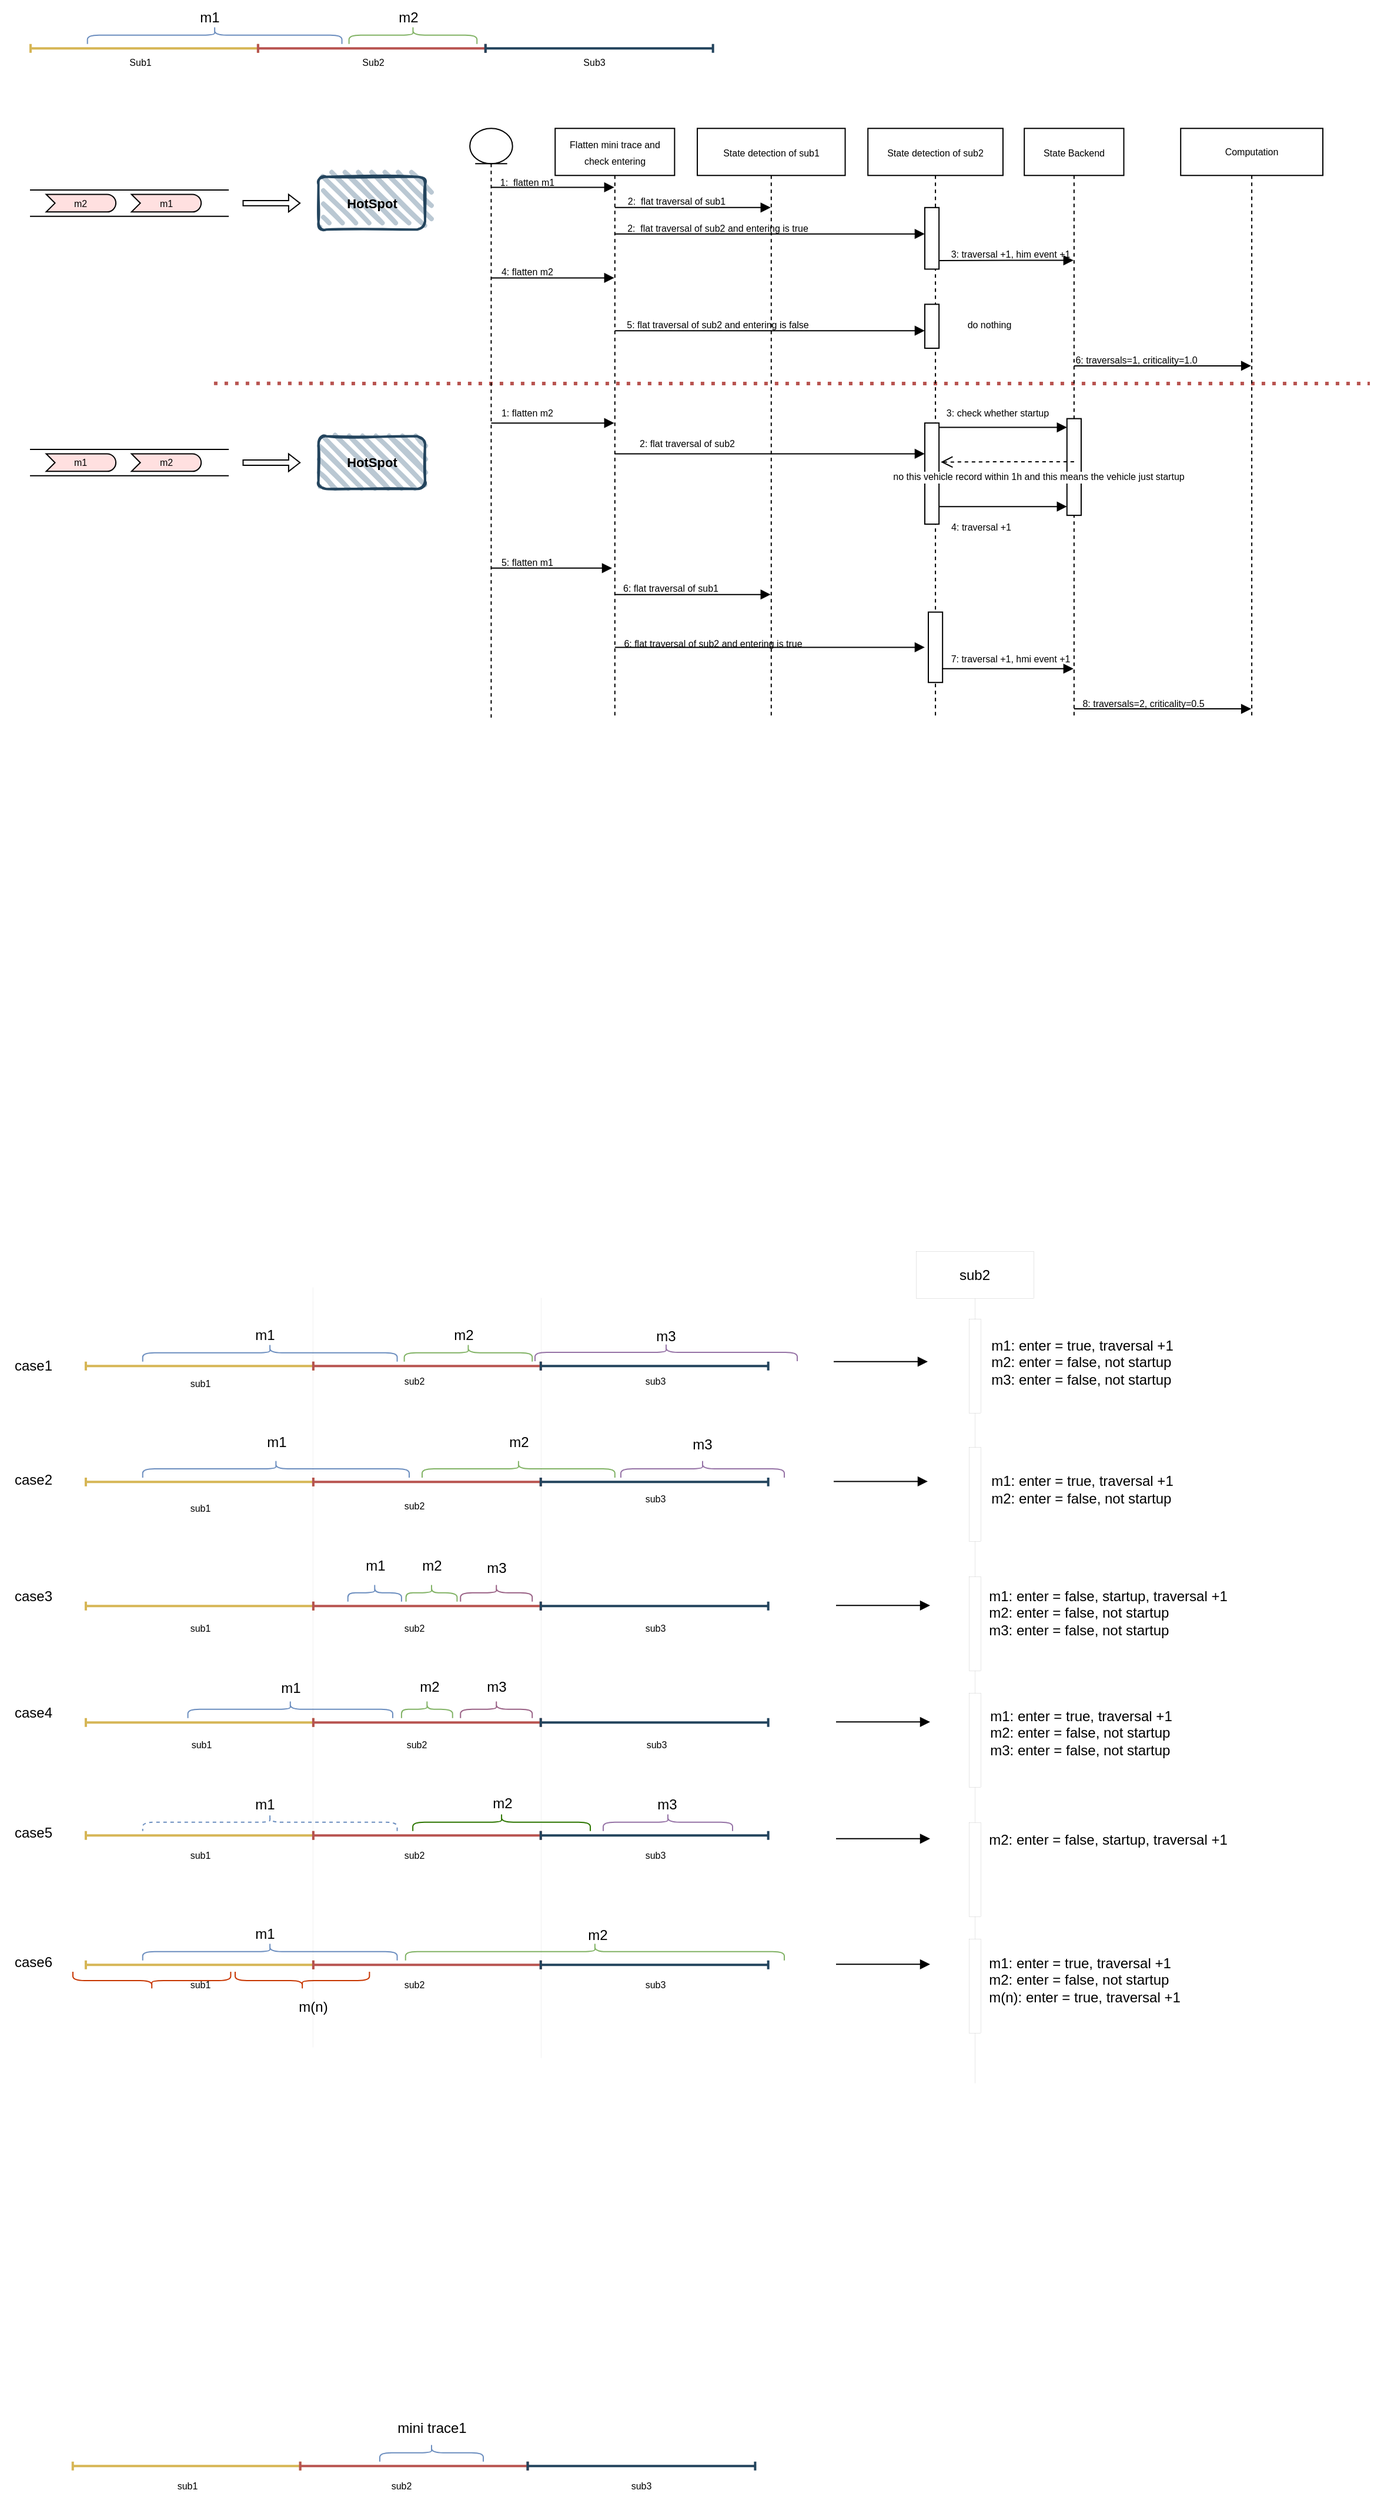 <mxfile version="20.6.2" type="github">
  <diagram id="Re0tyrblCZsP9Vm3o1qq" name="第 1 页">
    <mxGraphModel dx="1349" dy="670" grid="1" gridSize="11" guides="1" tooltips="1" connect="1" arrows="1" fold="1" page="0" pageScale="1" pageWidth="827" pageHeight="1169" math="0" shadow="0">
      <root>
        <mxCell id="0" />
        <mxCell id="1" parent="0" />
        <mxCell id="pkjz_35HItkrrQwIqdnt-161" value="" style="group" parent="1" vertex="1" connectable="0">
          <mxGeometry x="41" y="90" width="1099" height="610" as="geometry" />
        </mxCell>
        <mxCell id="pkjz_35HItkrrQwIqdnt-41" value="" style="shape=crossbar;whiteSpace=wrap;html=1;rounded=1;fillColor=#fff2cc;strokeColor=#d6b656;strokeWidth=2;" parent="pkjz_35HItkrrQwIqdnt-161" vertex="1">
          <mxGeometry y="37.377" width="193.443" height="7.475" as="geometry" />
        </mxCell>
        <mxCell id="pkjz_35HItkrrQwIqdnt-42" value="" style="shape=crossbar;whiteSpace=wrap;html=1;rounded=1;fillColor=#f8cecc;strokeColor=#b85450;strokeWidth=2;" parent="pkjz_35HItkrrQwIqdnt-161" vertex="1">
          <mxGeometry x="193.443" y="37.377" width="193.443" height="7.475" as="geometry" />
        </mxCell>
        <mxCell id="pkjz_35HItkrrQwIqdnt-43" value="" style="shape=crossbar;whiteSpace=wrap;html=1;rounded=1;fillColor=#bac8d3;strokeColor=#23445d;strokeWidth=2;" parent="pkjz_35HItkrrQwIqdnt-161" vertex="1">
          <mxGeometry x="386.887" y="37.377" width="193.443" height="7.475" as="geometry" />
        </mxCell>
        <mxCell id="pkjz_35HItkrrQwIqdnt-45" value="" style="shape=curlyBracket;whiteSpace=wrap;html=1;rounded=1;labelPosition=left;verticalLabelPosition=middle;align=right;verticalAlign=middle;direction=south;fillColor=#dae8fc;strokeColor=#6c8ebf;" parent="pkjz_35HItkrrQwIqdnt-161" vertex="1">
          <mxGeometry x="48.361" y="22.426" width="216.415" height="14.951" as="geometry" />
        </mxCell>
        <mxCell id="pkjz_35HItkrrQwIqdnt-46" value="" style="shape=curlyBracket;whiteSpace=wrap;html=1;rounded=1;labelPosition=left;verticalLabelPosition=middle;align=right;verticalAlign=middle;direction=south;fillColor=#d5e8d4;strokeColor=#82b366;" parent="pkjz_35HItkrrQwIqdnt-161" vertex="1">
          <mxGeometry x="270.821" y="22.426" width="108.812" height="14.951" as="geometry" />
        </mxCell>
        <mxCell id="pkjz_35HItkrrQwIqdnt-47" value="m1" style="text;html=1;align=center;verticalAlign=middle;resizable=0;points=[];autosize=1;strokeColor=none;fillColor=none;" parent="pkjz_35HItkrrQwIqdnt-161" vertex="1">
          <mxGeometry x="132.388" width="40" height="30" as="geometry" />
        </mxCell>
        <mxCell id="pkjz_35HItkrrQwIqdnt-48" value="m2" style="text;html=1;align=center;verticalAlign=middle;resizable=0;points=[];autosize=1;strokeColor=none;fillColor=none;" parent="pkjz_35HItkrrQwIqdnt-161" vertex="1">
          <mxGeometry x="301.046" width="40" height="30" as="geometry" />
        </mxCell>
        <mxCell id="pkjz_35HItkrrQwIqdnt-49" value="&lt;font style=&quot;font-size: 8px;&quot;&gt;Sub1&lt;/font&gt;" style="text;html=1;align=center;verticalAlign=middle;resizable=0;points=[];autosize=1;strokeColor=none;fillColor=none;" parent="pkjz_35HItkrrQwIqdnt-161" vertex="1">
          <mxGeometry x="72.541" y="37.377" width="40" height="30" as="geometry" />
        </mxCell>
        <mxCell id="pkjz_35HItkrrQwIqdnt-50" value="&lt;font style=&quot;font-size: 8px;&quot;&gt;Sub2&lt;/font&gt;" style="text;html=1;align=center;verticalAlign=middle;resizable=0;points=[];autosize=1;strokeColor=none;fillColor=none;" parent="pkjz_35HItkrrQwIqdnt-161" vertex="1">
          <mxGeometry x="270.821" y="37.377" width="40" height="30" as="geometry" />
        </mxCell>
        <mxCell id="pkjz_35HItkrrQwIqdnt-51" value="&lt;font style=&quot;font-size: 8px;&quot;&gt;Sub3&lt;/font&gt;" style="text;html=1;align=center;verticalAlign=middle;resizable=0;points=[];autosize=1;strokeColor=none;fillColor=none;" parent="pkjz_35HItkrrQwIqdnt-161" vertex="1">
          <mxGeometry x="459.428" y="37.377" width="40" height="30" as="geometry" />
        </mxCell>
        <mxCell id="pkjz_35HItkrrQwIqdnt-66" value="" style="shape=partialRectangle;whiteSpace=wrap;html=1;left=0;right=0;fillColor=none;fontSize=8;" parent="pkjz_35HItkrrQwIqdnt-161" vertex="1">
          <mxGeometry y="161.471" width="168.054" height="22.426" as="geometry" />
        </mxCell>
        <mxCell id="pkjz_35HItkrrQwIqdnt-71" value="m1" style="html=1;outlineConnect=0;whiteSpace=wrap;fillColor=#FFE0E0;shape=mxgraph.archimate3.event;fontSize=8;" parent="pkjz_35HItkrrQwIqdnt-161" vertex="1">
          <mxGeometry x="85.84" y="165.208" width="59.242" height="14.951" as="geometry" />
        </mxCell>
        <mxCell id="pkjz_35HItkrrQwIqdnt-73" value="m2" style="html=1;outlineConnect=0;whiteSpace=wrap;fillColor=#FFE0E0;shape=mxgraph.archimate3.event;fontSize=8;" parent="pkjz_35HItkrrQwIqdnt-161" vertex="1">
          <mxGeometry x="13.299" y="165.208" width="59.242" height="14.951" as="geometry" />
        </mxCell>
        <mxCell id="pkjz_35HItkrrQwIqdnt-74" value="&lt;b&gt;&lt;font style=&quot;font-size: 11px;&quot;&gt;HotSpot&lt;/font&gt;&lt;/b&gt;" style="rounded=1;whiteSpace=wrap;html=1;strokeWidth=2;fillWeight=4;hachureGap=8;hachureAngle=45;fillColor=#bac8d3;sketch=1;fontSize=8;strokeColor=#23445d;" parent="pkjz_35HItkrrQwIqdnt-161" vertex="1">
          <mxGeometry x="244.827" y="150.257" width="90.677" height="44.853" as="geometry" />
        </mxCell>
        <mxCell id="pkjz_35HItkrrQwIqdnt-79" value="" style="shape=singleArrow;whiteSpace=wrap;html=1;fontSize=11;" parent="pkjz_35HItkrrQwIqdnt-161" vertex="1">
          <mxGeometry x="180.749" y="165.208" width="48.361" height="14.951" as="geometry" />
        </mxCell>
        <mxCell id="pkjz_35HItkrrQwIqdnt-88" value="&lt;font style=&quot;font-size: 8px;&quot;&gt;Flatten&amp;nbsp;mini trace and check entering&lt;/font&gt;" style="shape=umlLifeline;perimeter=lifelinePerimeter;whiteSpace=wrap;html=1;container=1;collapsible=0;recursiveResize=0;outlineConnect=0;fontSize=11;" parent="pkjz_35HItkrrQwIqdnt-161" vertex="1">
          <mxGeometry x="446.129" y="109.142" width="101.558" height="500.858" as="geometry" />
        </mxCell>
        <mxCell id="pkjz_35HItkrrQwIqdnt-129" value="" style="endArrow=none;html=1;rounded=0;dashed=1;dashPattern=1 2;fontSize=8;fillColor=#f8cecc;strokeColor=#b85450;gradientColor=#ea6b66;strokeWidth=3;" parent="pkjz_35HItkrrQwIqdnt-88" edge="1">
          <mxGeometry relative="1" as="geometry">
            <mxPoint x="-290.165" y="216.789" as="sourcePoint" />
            <mxPoint x="692.871" y="216.858" as="targetPoint" />
          </mxGeometry>
        </mxCell>
        <mxCell id="pkjz_35HItkrrQwIqdnt-130" value="" style="resizable=0;html=1;align=right;verticalAlign=bottom;fontSize=8;" parent="pkjz_35HItkrrQwIqdnt-129" connectable="0" vertex="1">
          <mxGeometry x="1" relative="1" as="geometry" />
        </mxCell>
        <mxCell id="pkjz_35HItkrrQwIqdnt-147" value="" style="html=1;verticalAlign=bottom;endArrow=block;rounded=0;strokeWidth=1;fontSize=8;" parent="pkjz_35HItkrrQwIqdnt-88" source="pkjz_35HItkrrQwIqdnt-92" edge="1">
          <mxGeometry width="80" relative="1" as="geometry">
            <mxPoint x="-48.361" y="373.775" as="sourcePoint" />
            <mxPoint x="48.361" y="373.775" as="targetPoint" />
          </mxGeometry>
        </mxCell>
        <mxCell id="pkjz_35HItkrrQwIqdnt-89" value="&lt;font style=&quot;font-size: 8px;&quot;&gt;State detection of sub1&lt;/font&gt;" style="shape=umlLifeline;perimeter=lifelinePerimeter;whiteSpace=wrap;html=1;container=1;collapsible=0;recursiveResize=0;outlineConnect=0;fontSize=11;" parent="pkjz_35HItkrrQwIqdnt-161" vertex="1">
          <mxGeometry x="567.031" y="109.142" width="125.738" height="500.858" as="geometry" />
        </mxCell>
        <mxCell id="pkjz_35HItkrrQwIqdnt-111" value="5: flat traversal of sub2 and entering is false" style="text;html=1;align=center;verticalAlign=middle;resizable=0;points=[];autosize=1;strokeColor=none;fillColor=none;fontSize=8;" parent="pkjz_35HItkrrQwIqdnt-89" vertex="1">
          <mxGeometry x="-72.541" y="156.985" width="180" height="20" as="geometry" />
        </mxCell>
        <mxCell id="pkjz_35HItkrrQwIqdnt-151" value="6: flat traversal of sub1" style="text;html=1;align=center;verticalAlign=middle;resizable=0;points=[];autosize=1;strokeColor=none;fillColor=none;fontSize=8;" parent="pkjz_35HItkrrQwIqdnt-89" vertex="1">
          <mxGeometry x="-72.541" y="381.25" width="100" height="20" as="geometry" />
        </mxCell>
        <mxCell id="pkjz_35HItkrrQwIqdnt-90" value="&lt;font style=&quot;font-size: 8px;&quot;&gt;State Backend&lt;/font&gt;" style="shape=umlLifeline;perimeter=lifelinePerimeter;whiteSpace=wrap;html=1;container=1;collapsible=0;recursiveResize=0;outlineConnect=0;fontSize=11;" parent="pkjz_35HItkrrQwIqdnt-161" vertex="1">
          <mxGeometry x="845.106" y="109.142" width="84.631" height="500.858" as="geometry" />
        </mxCell>
        <mxCell id="pkjz_35HItkrrQwIqdnt-140" value="" style="html=1;points=[];perimeter=orthogonalPerimeter;fontSize=8;" parent="pkjz_35HItkrrQwIqdnt-90" vertex="1">
          <mxGeometry x="36.271" y="246.691" width="12.09" height="82.23" as="geometry" />
        </mxCell>
        <mxCell id="pkjz_35HItkrrQwIqdnt-136" value="" style="html=1;verticalAlign=bottom;endArrow=block;rounded=0;fontSize=8;" parent="pkjz_35HItkrrQwIqdnt-90" edge="1">
          <mxGeometry width="80" relative="1" as="geometry">
            <mxPoint x="-72.541" y="254.167" as="sourcePoint" />
            <mxPoint x="36.271" y="254.167" as="targetPoint" />
            <Array as="points" />
          </mxGeometry>
        </mxCell>
        <mxCell id="pkjz_35HItkrrQwIqdnt-143" value="" style="html=1;verticalAlign=bottom;endArrow=block;rounded=0;fontSize=8;" parent="pkjz_35HItkrrQwIqdnt-90" edge="1">
          <mxGeometry width="80" relative="1" as="geometry">
            <mxPoint x="-72.541" y="321.446" as="sourcePoint" />
            <mxPoint x="36.271" y="321.446" as="targetPoint" />
            <Array as="points" />
          </mxGeometry>
        </mxCell>
        <mxCell id="pkjz_35HItkrrQwIqdnt-155" value="7: traversal +1, hmi event +1" style="text;html=1;align=center;verticalAlign=middle;resizable=0;points=[];autosize=1;strokeColor=none;fillColor=none;fontSize=8;" parent="pkjz_35HItkrrQwIqdnt-90" vertex="1">
          <mxGeometry x="-72.541" y="441.054" width="120" height="20" as="geometry" />
        </mxCell>
        <mxCell id="pkjz_35HItkrrQwIqdnt-92" value="" style="shape=umlLifeline;participant=umlEntity;perimeter=lifelinePerimeter;whiteSpace=wrap;html=1;container=1;collapsible=0;recursiveResize=0;verticalAlign=top;spacingTop=36;outlineConnect=0;fontSize=11;size=30;" parent="pkjz_35HItkrrQwIqdnt-161" vertex="1">
          <mxGeometry x="373.587" y="109.142" width="36.271" height="500.858" as="geometry" />
        </mxCell>
        <mxCell id="pkjz_35HItkrrQwIqdnt-95" value="" style="html=1;verticalAlign=bottom;endArrow=block;rounded=0;fontSize=11;" parent="pkjz_35HItkrrQwIqdnt-161" target="pkjz_35HItkrrQwIqdnt-88" edge="1">
          <mxGeometry width="80" relative="1" as="geometry">
            <mxPoint x="391.723" y="159.228" as="sourcePoint" />
            <mxPoint x="488.444" y="159.228" as="targetPoint" />
          </mxGeometry>
        </mxCell>
        <mxCell id="pkjz_35HItkrrQwIqdnt-96" value="&lt;font style=&quot;font-size: 8px;&quot;&gt;State detection of sub2&lt;/font&gt;" style="shape=umlLifeline;perimeter=lifelinePerimeter;whiteSpace=wrap;html=1;container=1;collapsible=0;recursiveResize=0;outlineConnect=0;fontSize=11;" parent="pkjz_35HItkrrQwIqdnt-161" vertex="1">
          <mxGeometry x="712.113" y="109.142" width="114.857" height="500.858" as="geometry" />
        </mxCell>
        <mxCell id="pkjz_35HItkrrQwIqdnt-117" value="" style="html=1;points=[];perimeter=orthogonalPerimeter;fontSize=8;" parent="pkjz_35HItkrrQwIqdnt-96" vertex="1">
          <mxGeometry x="48.361" y="149.51" width="12.09" height="37.377" as="geometry" />
        </mxCell>
        <mxCell id="pkjz_35HItkrrQwIqdnt-122" value="" style="html=1;points=[];perimeter=orthogonalPerimeter;fontSize=8;" parent="pkjz_35HItkrrQwIqdnt-96" vertex="1">
          <mxGeometry x="48.361" y="67.279" width="12.09" height="52.328" as="geometry" />
        </mxCell>
        <mxCell id="pkjz_35HItkrrQwIqdnt-135" value="" style="html=1;points=[];perimeter=orthogonalPerimeter;fontSize=8;" parent="pkjz_35HItkrrQwIqdnt-96" vertex="1">
          <mxGeometry x="48.361" y="250.429" width="12.09" height="85.968" as="geometry" />
        </mxCell>
        <mxCell id="pkjz_35HItkrrQwIqdnt-153" value="" style="html=1;points=[];perimeter=orthogonalPerimeter;fontSize=8;" parent="pkjz_35HItkrrQwIqdnt-96" vertex="1">
          <mxGeometry x="51.383" y="411.152" width="12.09" height="59.804" as="geometry" />
        </mxCell>
        <mxCell id="pkjz_35HItkrrQwIqdnt-97" value="" style="html=1;verticalAlign=bottom;endArrow=block;rounded=0;fontSize=11;" parent="pkjz_35HItkrrQwIqdnt-161" source="pkjz_35HItkrrQwIqdnt-88" target="pkjz_35HItkrrQwIqdnt-89" edge="1">
          <mxGeometry width="80" relative="1" as="geometry">
            <mxPoint x="494.49" y="179.688" as="sourcePoint" />
            <mxPoint x="627.482" y="228.75" as="targetPoint" />
            <Array as="points">
              <mxPoint x="530.76" y="176.422" />
              <mxPoint x="591.211" y="176.422" />
            </Array>
          </mxGeometry>
        </mxCell>
        <mxCell id="pkjz_35HItkrrQwIqdnt-99" value="&lt;span style=&quot;font-size: 8px;&quot;&gt;1:&amp;nbsp; flatten m1&lt;/span&gt;" style="text;html=1;align=center;verticalAlign=middle;resizable=0;points=[];autosize=1;strokeColor=none;fillColor=none;fontSize=11;" parent="pkjz_35HItkrrQwIqdnt-161" vertex="1">
          <mxGeometry x="386.887" y="139.044" width="70" height="30" as="geometry" />
        </mxCell>
        <mxCell id="pkjz_35HItkrrQwIqdnt-102" value="" style="html=1;verticalAlign=bottom;endArrow=block;rounded=0;fontSize=8;" parent="pkjz_35HItkrrQwIqdnt-161" source="pkjz_35HItkrrQwIqdnt-88" edge="1">
          <mxGeometry width="80" relative="1" as="geometry">
            <mxPoint x="494.49" y="195.11" as="sourcePoint" />
            <mxPoint x="760.474" y="198.848" as="targetPoint" />
            <Array as="points">
              <mxPoint x="579.121" y="198.848" />
            </Array>
          </mxGeometry>
        </mxCell>
        <mxCell id="pkjz_35HItkrrQwIqdnt-101" value="2:&amp;nbsp; flat traversal of sub1" style="text;html=1;align=center;verticalAlign=middle;resizable=0;points=[];autosize=1;strokeColor=none;fillColor=none;fontSize=8;" parent="pkjz_35HItkrrQwIqdnt-161" vertex="1">
          <mxGeometry x="494.49" y="161.471" width="110" height="20" as="geometry" />
        </mxCell>
        <mxCell id="pkjz_35HItkrrQwIqdnt-103" value="2:&amp;nbsp; flat traversal of sub2 and entering is true" style="text;html=1;align=center;verticalAlign=middle;resizable=0;points=[];autosize=1;strokeColor=none;fillColor=none;fontSize=8;" parent="pkjz_35HItkrrQwIqdnt-161" vertex="1">
          <mxGeometry x="494.49" y="183.897" width="180" height="20" as="geometry" />
        </mxCell>
        <mxCell id="pkjz_35HItkrrQwIqdnt-108" value="" style="html=1;verticalAlign=bottom;endArrow=block;rounded=0;fontSize=8;" parent="pkjz_35HItkrrQwIqdnt-161" source="pkjz_35HItkrrQwIqdnt-92" target="pkjz_35HItkrrQwIqdnt-88" edge="1">
          <mxGeometry width="80" relative="1" as="geometry">
            <mxPoint x="386.887" y="251.176" as="sourcePoint" />
            <mxPoint x="483.608" y="251.176" as="targetPoint" />
            <Array as="points">
              <mxPoint x="458.219" y="236.225" />
            </Array>
          </mxGeometry>
        </mxCell>
        <mxCell id="pkjz_35HItkrrQwIqdnt-109" value="4: flatten m2" style="text;html=1;align=center;verticalAlign=middle;resizable=0;points=[];autosize=1;strokeColor=none;fillColor=none;fontSize=8;" parent="pkjz_35HItkrrQwIqdnt-161" vertex="1">
          <mxGeometry x="386.887" y="221.275" width="70" height="20" as="geometry" />
        </mxCell>
        <mxCell id="pkjz_35HItkrrQwIqdnt-110" value="" style="html=1;verticalAlign=bottom;endArrow=block;rounded=0;fontSize=8;" parent="pkjz_35HItkrrQwIqdnt-161" source="pkjz_35HItkrrQwIqdnt-88" edge="1">
          <mxGeometry width="80" relative="1" as="geometry">
            <mxPoint x="507.789" y="266.127" as="sourcePoint" />
            <mxPoint x="760.474" y="281.078" as="targetPoint" />
            <Array as="points">
              <mxPoint x="651.662" y="281.078" />
            </Array>
          </mxGeometry>
        </mxCell>
        <mxCell id="pkjz_35HItkrrQwIqdnt-121" value="do nothing" style="text;html=1;align=center;verticalAlign=middle;resizable=0;points=[];autosize=1;strokeColor=none;fillColor=none;fontSize=8;" parent="pkjz_35HItkrrQwIqdnt-161" vertex="1">
          <mxGeometry x="784.655" y="266.127" width="60" height="20" as="geometry" />
        </mxCell>
        <mxCell id="pkjz_35HItkrrQwIqdnt-124" value="" style="shape=partialRectangle;whiteSpace=wrap;html=1;left=0;right=0;fillColor=none;fontSize=8;" parent="pkjz_35HItkrrQwIqdnt-161" vertex="1">
          <mxGeometry y="381.998" width="168.054" height="22.426" as="geometry" />
        </mxCell>
        <mxCell id="pkjz_35HItkrrQwIqdnt-125" value="m2" style="html=1;outlineConnect=0;whiteSpace=wrap;fillColor=#FFE0E0;shape=mxgraph.archimate3.event;fontSize=8;" parent="pkjz_35HItkrrQwIqdnt-161" vertex="1">
          <mxGeometry x="85.84" y="385.735" width="59.242" height="14.951" as="geometry" />
        </mxCell>
        <mxCell id="pkjz_35HItkrrQwIqdnt-126" value="m1" style="html=1;outlineConnect=0;whiteSpace=wrap;fillColor=#FFE0E0;shape=mxgraph.archimate3.event;fontSize=8;" parent="pkjz_35HItkrrQwIqdnt-161" vertex="1">
          <mxGeometry x="13.299" y="385.735" width="59.242" height="14.951" as="geometry" />
        </mxCell>
        <mxCell id="pkjz_35HItkrrQwIqdnt-127" value="&lt;b&gt;&lt;font style=&quot;font-size: 11px;&quot;&gt;HotSpot&lt;/font&gt;&lt;/b&gt;" style="rounded=1;whiteSpace=wrap;html=1;strokeWidth=2;fillWeight=4;hachureGap=8;hachureAngle=45;fillColor=#bac8d3;sketch=1;fontSize=8;strokeColor=#23445d;" parent="pkjz_35HItkrrQwIqdnt-161" vertex="1">
          <mxGeometry x="244.827" y="370.784" width="90.677" height="44.853" as="geometry" />
        </mxCell>
        <mxCell id="pkjz_35HItkrrQwIqdnt-128" value="" style="shape=singleArrow;whiteSpace=wrap;html=1;fontSize=11;" parent="pkjz_35HItkrrQwIqdnt-161" vertex="1">
          <mxGeometry x="180.749" y="385.735" width="48.361" height="14.951" as="geometry" />
        </mxCell>
        <mxCell id="pkjz_35HItkrrQwIqdnt-131" value="" style="html=1;verticalAlign=bottom;endArrow=block;rounded=0;fontSize=8;" parent="pkjz_35HItkrrQwIqdnt-161" source="pkjz_35HItkrrQwIqdnt-92" target="pkjz_35HItkrrQwIqdnt-88" edge="1">
          <mxGeometry width="80" relative="1" as="geometry">
            <mxPoint x="397.768" y="359.257" as="sourcePoint" />
            <mxPoint x="494.49" y="359.257" as="targetPoint" />
          </mxGeometry>
        </mxCell>
        <mxCell id="pkjz_35HItkrrQwIqdnt-132" value="1: flatten m2" style="text;html=1;align=center;verticalAlign=middle;resizable=0;points=[];autosize=1;strokeColor=none;fillColor=none;fontSize=8;" parent="pkjz_35HItkrrQwIqdnt-161" vertex="1">
          <mxGeometry x="386.887" y="340.882" width="70" height="20" as="geometry" />
        </mxCell>
        <mxCell id="pkjz_35HItkrrQwIqdnt-133" value="" style="html=1;verticalAlign=bottom;endArrow=block;rounded=0;fontSize=8;" parent="pkjz_35HItkrrQwIqdnt-161" source="pkjz_35HItkrrQwIqdnt-88" edge="1">
          <mxGeometry width="80" relative="1" as="geometry">
            <mxPoint x="507.789" y="381.998" as="sourcePoint" />
            <mxPoint x="760.474" y="385.735" as="targetPoint" />
            <Array as="points">
              <mxPoint x="663.752" y="385.735" />
            </Array>
          </mxGeometry>
        </mxCell>
        <mxCell id="pkjz_35HItkrrQwIqdnt-134" value="2: flat traversal of sub2" style="text;html=1;align=center;verticalAlign=middle;resizable=0;points=[];autosize=1;strokeColor=none;fillColor=none;fontSize=8;" parent="pkjz_35HItkrrQwIqdnt-161" vertex="1">
          <mxGeometry x="507.789" y="367.047" width="100" height="20" as="geometry" />
        </mxCell>
        <mxCell id="pkjz_35HItkrrQwIqdnt-138" value="4: traversal +1" style="text;html=1;align=center;verticalAlign=middle;resizable=0;points=[];autosize=1;strokeColor=none;fillColor=none;fontSize=8;" parent="pkjz_35HItkrrQwIqdnt-161" vertex="1">
          <mxGeometry x="772.564" y="438.064" width="70" height="20" as="geometry" />
        </mxCell>
        <mxCell id="pkjz_35HItkrrQwIqdnt-141" value="no this vehicle record within 1h and this means the vehicle just startup" style="html=1;verticalAlign=bottom;endArrow=open;dashed=1;endSize=8;rounded=0;fontSize=8;entryX=1.125;entryY=0.386;entryDx=0;entryDy=0;entryPerimeter=0;" parent="pkjz_35HItkrrQwIqdnt-161" target="pkjz_35HItkrrQwIqdnt-135" edge="1">
          <mxGeometry x="-0.467" y="21" relative="1" as="geometry">
            <mxPoint x="887.421" y="392.463" as="sourcePoint" />
            <mxPoint x="772.564" y="363.309" as="targetPoint" />
            <Array as="points">
              <mxPoint x="833.015" y="392.463" />
            </Array>
            <mxPoint as="offset" />
          </mxGeometry>
        </mxCell>
        <mxCell id="pkjz_35HItkrrQwIqdnt-145" value="3: check whether startup" style="text;html=1;align=center;verticalAlign=middle;resizable=0;points=[];autosize=1;strokeColor=none;fillColor=none;fontSize=8;" parent="pkjz_35HItkrrQwIqdnt-161" vertex="1">
          <mxGeometry x="766.519" y="340.882" width="110" height="20" as="geometry" />
        </mxCell>
        <mxCell id="pkjz_35HItkrrQwIqdnt-148" value="5: flatten m1" style="text;html=1;align=center;verticalAlign=middle;resizable=0;points=[];autosize=1;strokeColor=none;fillColor=none;fontSize=8;" parent="pkjz_35HItkrrQwIqdnt-161" vertex="1">
          <mxGeometry x="386.887" y="467.966" width="70" height="20" as="geometry" />
        </mxCell>
        <mxCell id="pkjz_35HItkrrQwIqdnt-149" value="" style="html=1;verticalAlign=bottom;endArrow=block;rounded=0;strokeWidth=1;fontSize=8;" parent="pkjz_35HItkrrQwIqdnt-161" source="pkjz_35HItkrrQwIqdnt-88" target="pkjz_35HItkrrQwIqdnt-89" edge="1">
          <mxGeometry width="80" relative="1" as="geometry">
            <mxPoint x="507.789" y="512.819" as="sourcePoint" />
            <mxPoint x="604.51" y="512.819" as="targetPoint" />
            <Array as="points">
              <mxPoint x="579.121" y="505.343" />
            </Array>
          </mxGeometry>
        </mxCell>
        <mxCell id="pkjz_35HItkrrQwIqdnt-150" value="" style="html=1;verticalAlign=bottom;endArrow=block;rounded=0;strokeWidth=1;fontSize=8;" parent="pkjz_35HItkrrQwIqdnt-161" source="pkjz_35HItkrrQwIqdnt-88" edge="1">
          <mxGeometry width="80" relative="1" as="geometry">
            <mxPoint x="508.595" y="550.196" as="sourcePoint" />
            <mxPoint x="760.474" y="550.196" as="targetPoint" />
            <Array as="points">
              <mxPoint x="591.211" y="550.196" />
            </Array>
          </mxGeometry>
        </mxCell>
        <mxCell id="pkjz_35HItkrrQwIqdnt-152" value="6: flat traversal of sub2 and entering is true" style="text;html=1;align=center;verticalAlign=middle;resizable=0;points=[];autosize=1;strokeColor=none;fillColor=none;fontSize=8;" parent="pkjz_35HItkrrQwIqdnt-161" vertex="1">
          <mxGeometry x="489.653" y="536.74" width="180" height="20" as="geometry" />
        </mxCell>
        <mxCell id="pkjz_35HItkrrQwIqdnt-154" value="" style="html=1;verticalAlign=bottom;endArrow=block;rounded=0;strokeWidth=1;fontSize=8;exitX=0.958;exitY=0.804;exitDx=0;exitDy=0;exitPerimeter=0;" parent="pkjz_35HItkrrQwIqdnt-161" source="pkjz_35HItkrrQwIqdnt-153" target="pkjz_35HItkrrQwIqdnt-90" edge="1">
          <mxGeometry width="80" relative="1" as="geometry">
            <mxPoint x="784.655" y="572.623" as="sourcePoint" />
            <mxPoint x="881.376" y="572.623" as="targetPoint" />
          </mxGeometry>
        </mxCell>
        <mxCell id="pkjz_35HItkrrQwIqdnt-156" value="Computation" style="shape=umlLifeline;perimeter=lifelinePerimeter;whiteSpace=wrap;html=1;container=1;collapsible=0;recursiveResize=0;outlineConnect=0;fontSize=8;" parent="pkjz_35HItkrrQwIqdnt-161" vertex="1">
          <mxGeometry x="978.098" y="109.142" width="120.902" height="500.858" as="geometry" />
        </mxCell>
        <mxCell id="pkjz_35HItkrrQwIqdnt-160" value="8: traversals=2, criticality=0.5" style="text;html=1;align=center;verticalAlign=middle;resizable=0;points=[];autosize=1;strokeColor=none;fillColor=none;fontSize=8;" parent="pkjz_35HItkrrQwIqdnt-156" vertex="1">
          <mxGeometry x="-96.722" y="478.431" width="130" height="20" as="geometry" />
        </mxCell>
        <mxCell id="pkjz_35HItkrrQwIqdnt-157" value="" style="html=1;verticalAlign=bottom;endArrow=block;rounded=0;strokeWidth=1;fontSize=8;" parent="pkjz_35HItkrrQwIqdnt-161" source="pkjz_35HItkrrQwIqdnt-90" target="pkjz_35HItkrrQwIqdnt-156" edge="1">
          <mxGeometry width="80" relative="1" as="geometry">
            <mxPoint x="917.647" y="288.554" as="sourcePoint" />
            <mxPoint x="1014.369" y="288.554" as="targetPoint" />
            <Array as="points">
              <mxPoint x="978.098" y="310.98" />
            </Array>
          </mxGeometry>
        </mxCell>
        <mxCell id="pkjz_35HItkrrQwIqdnt-158" value="6: traversals=1, criticality=1.0" style="text;html=1;align=center;verticalAlign=middle;resizable=0;points=[];autosize=1;strokeColor=none;fillColor=none;fontSize=8;" parent="pkjz_35HItkrrQwIqdnt-161" vertex="1">
          <mxGeometry x="875.331" y="296.029" width="130" height="20" as="geometry" />
        </mxCell>
        <mxCell id="pkjz_35HItkrrQwIqdnt-105" value="3: traversal +1, him event +1" style="text;html=1;align=center;verticalAlign=middle;resizable=0;points=[];autosize=1;strokeColor=none;fillColor=none;fontSize=8;" parent="pkjz_35HItkrrQwIqdnt-161" vertex="1">
          <mxGeometry x="772.564" y="206.324" width="120" height="20" as="geometry" />
        </mxCell>
        <mxCell id="pkjz_35HItkrrQwIqdnt-104" value="" style="html=1;verticalAlign=bottom;endArrow=block;rounded=0;fontSize=8;exitX=1.036;exitY=0.861;exitDx=0;exitDy=0;exitPerimeter=0;" parent="pkjz_35HItkrrQwIqdnt-161" source="pkjz_35HItkrrQwIqdnt-122" target="pkjz_35HItkrrQwIqdnt-90" edge="1">
          <mxGeometry width="80" relative="1" as="geometry">
            <mxPoint x="779" y="220" as="sourcePoint" />
            <mxPoint x="881.376" y="213.799" as="targetPoint" />
            <Array as="points">
              <mxPoint x="833.015" y="221.275" />
            </Array>
          </mxGeometry>
        </mxCell>
        <mxCell id="pkjz_35HItkrrQwIqdnt-159" value="" style="html=1;verticalAlign=bottom;endArrow=block;rounded=0;strokeWidth=1;fontSize=8;" parent="pkjz_35HItkrrQwIqdnt-161" source="pkjz_35HItkrrQwIqdnt-90" target="pkjz_35HItkrrQwIqdnt-156" edge="1">
          <mxGeometry width="80" relative="1" as="geometry">
            <mxPoint x="893.466" y="602.525" as="sourcePoint" />
            <mxPoint x="990.188" y="602.525" as="targetPoint" />
            <Array as="points">
              <mxPoint x="1002.278" y="602.525" />
            </Array>
          </mxGeometry>
        </mxCell>
        <mxCell id="EDN6SahsGzkHJHIuNWbJ-43" value="" style="shape=crossbar;whiteSpace=wrap;html=1;rounded=1;fillColor=#fff2cc;strokeColor=#d6b656;strokeWidth=2;" vertex="1" parent="1">
          <mxGeometry x="88" y="1247.377" width="193.443" height="7.475" as="geometry" />
        </mxCell>
        <mxCell id="EDN6SahsGzkHJHIuNWbJ-44" value="" style="shape=crossbar;whiteSpace=wrap;html=1;rounded=1;fillColor=#f8cecc;strokeColor=#b85450;strokeWidth=2;" vertex="1" parent="1">
          <mxGeometry x="281.443" y="1247.377" width="193.443" height="7.475" as="geometry" />
        </mxCell>
        <mxCell id="EDN6SahsGzkHJHIuNWbJ-45" value="" style="shape=crossbar;whiteSpace=wrap;html=1;rounded=1;fillColor=#bac8d3;strokeColor=#23445d;strokeWidth=2;" vertex="1" parent="1">
          <mxGeometry x="474.887" y="1247.377" width="193.443" height="7.475" as="geometry" />
        </mxCell>
        <mxCell id="EDN6SahsGzkHJHIuNWbJ-46" value="" style="shape=curlyBracket;whiteSpace=wrap;html=1;rounded=1;labelPosition=left;verticalLabelPosition=middle;align=right;verticalAlign=middle;direction=south;fillColor=#dae8fc;strokeColor=#6c8ebf;" vertex="1" parent="1">
          <mxGeometry x="136.361" y="1232.426" width="216.415" height="14.951" as="geometry" />
        </mxCell>
        <mxCell id="EDN6SahsGzkHJHIuNWbJ-47" value="" style="shape=curlyBracket;whiteSpace=wrap;html=1;rounded=1;labelPosition=left;verticalLabelPosition=middle;align=right;verticalAlign=middle;direction=south;fillColor=#d5e8d4;strokeColor=#82b366;" vertex="1" parent="1">
          <mxGeometry x="358.821" y="1232.426" width="108.812" height="14.951" as="geometry" />
        </mxCell>
        <mxCell id="EDN6SahsGzkHJHIuNWbJ-48" value="m1" style="text;html=1;align=center;verticalAlign=middle;resizable=0;points=[];autosize=1;strokeColor=none;fillColor=none;" vertex="1" parent="1">
          <mxGeometry x="220.388" y="1210" width="40" height="30" as="geometry" />
        </mxCell>
        <mxCell id="EDN6SahsGzkHJHIuNWbJ-49" value="m2" style="text;html=1;align=center;verticalAlign=middle;resizable=0;points=[];autosize=1;strokeColor=none;fillColor=none;" vertex="1" parent="1">
          <mxGeometry x="389.046" y="1210" width="40" height="30" as="geometry" />
        </mxCell>
        <mxCell id="EDN6SahsGzkHJHIuNWbJ-50" value="" style="shape=crossbar;whiteSpace=wrap;html=1;rounded=1;fillColor=#fff2cc;strokeColor=#d6b656;strokeWidth=2;" vertex="1" parent="1">
          <mxGeometry x="88" y="1345.947" width="193.443" height="7.475" as="geometry" />
        </mxCell>
        <mxCell id="EDN6SahsGzkHJHIuNWbJ-51" value="" style="shape=crossbar;whiteSpace=wrap;html=1;rounded=1;fillColor=#f8cecc;strokeColor=#b85450;strokeWidth=2;" vertex="1" parent="1">
          <mxGeometry x="281.443" y="1345.947" width="193.443" height="7.475" as="geometry" />
        </mxCell>
        <mxCell id="EDN6SahsGzkHJHIuNWbJ-52" value="" style="shape=crossbar;whiteSpace=wrap;html=1;rounded=1;fillColor=#bac8d3;strokeColor=#23445d;strokeWidth=2;" vertex="1" parent="1">
          <mxGeometry x="474.887" y="1345.947" width="193.443" height="7.475" as="geometry" />
        </mxCell>
        <mxCell id="EDN6SahsGzkHJHIuNWbJ-53" value="" style="shape=curlyBracket;whiteSpace=wrap;html=1;rounded=1;labelPosition=left;verticalLabelPosition=middle;align=right;verticalAlign=middle;direction=south;fillColor=#dae8fc;strokeColor=#6c8ebf;" vertex="1" parent="1">
          <mxGeometry x="136.36" y="1331" width="226.64" height="14.95" as="geometry" />
        </mxCell>
        <mxCell id="EDN6SahsGzkHJHIuNWbJ-54" value="" style="shape=curlyBracket;whiteSpace=wrap;html=1;rounded=1;labelPosition=left;verticalLabelPosition=middle;align=right;verticalAlign=middle;direction=south;fillColor=#d5e8d4;strokeColor=#82b366;" vertex="1" parent="1">
          <mxGeometry x="374" y="1331" width="163.91" height="14.95" as="geometry" />
        </mxCell>
        <mxCell id="EDN6SahsGzkHJHIuNWbJ-55" value="m1" style="text;html=1;align=center;verticalAlign=middle;resizable=0;points=[];autosize=1;strokeColor=none;fillColor=none;" vertex="1" parent="1">
          <mxGeometry x="229.678" y="1301" width="40" height="30" as="geometry" />
        </mxCell>
        <mxCell id="EDN6SahsGzkHJHIuNWbJ-56" value="m2" style="text;html=1;align=center;verticalAlign=middle;resizable=0;points=[];autosize=1;strokeColor=none;fillColor=none;" vertex="1" parent="1">
          <mxGeometry x="435.956" y="1301" width="40" height="30" as="geometry" />
        </mxCell>
        <mxCell id="EDN6SahsGzkHJHIuNWbJ-57" value="" style="shape=crossbar;whiteSpace=wrap;html=1;rounded=1;fillColor=#fff2cc;strokeColor=#d6b656;strokeWidth=2;" vertex="1" parent="1">
          <mxGeometry x="88" y="1451.377" width="193.443" height="7.475" as="geometry" />
        </mxCell>
        <mxCell id="EDN6SahsGzkHJHIuNWbJ-58" value="" style="shape=crossbar;whiteSpace=wrap;html=1;rounded=1;fillColor=#f8cecc;strokeColor=#b85450;strokeWidth=2;" vertex="1" parent="1">
          <mxGeometry x="281.443" y="1451.377" width="193.443" height="7.475" as="geometry" />
        </mxCell>
        <mxCell id="EDN6SahsGzkHJHIuNWbJ-59" value="" style="shape=crossbar;whiteSpace=wrap;html=1;rounded=1;fillColor=#bac8d3;strokeColor=#23445d;strokeWidth=2;" vertex="1" parent="1">
          <mxGeometry x="474.887" y="1451.377" width="193.443" height="7.475" as="geometry" />
        </mxCell>
        <mxCell id="EDN6SahsGzkHJHIuNWbJ-60" value="" style="shape=curlyBracket;whiteSpace=wrap;html=1;rounded=1;labelPosition=left;verticalLabelPosition=middle;align=right;verticalAlign=middle;direction=south;fillColor=#dae8fc;strokeColor=#6c8ebf;" vertex="1" parent="1">
          <mxGeometry x="310.86" y="1436.43" width="45.6" height="14.95" as="geometry" />
        </mxCell>
        <mxCell id="EDN6SahsGzkHJHIuNWbJ-61" value="" style="shape=curlyBracket;whiteSpace=wrap;html=1;rounded=1;labelPosition=left;verticalLabelPosition=middle;align=right;verticalAlign=middle;direction=south;fillColor=#d5e8d4;strokeColor=#82b366;" vertex="1" parent="1">
          <mxGeometry x="360.29" y="1436.43" width="43.42" height="14.95" as="geometry" />
        </mxCell>
        <mxCell id="EDN6SahsGzkHJHIuNWbJ-62" value="m1" style="text;html=1;align=center;verticalAlign=middle;resizable=0;points=[];autosize=1;strokeColor=none;fillColor=none;" vertex="1" parent="1">
          <mxGeometry x="313.658" y="1406.43" width="40" height="30" as="geometry" />
        </mxCell>
        <mxCell id="EDN6SahsGzkHJHIuNWbJ-63" value="m2" style="text;html=1;align=center;verticalAlign=middle;resizable=0;points=[];autosize=1;strokeColor=none;fillColor=none;" vertex="1" parent="1">
          <mxGeometry x="361.996" y="1406.43" width="40" height="30" as="geometry" />
        </mxCell>
        <mxCell id="EDN6SahsGzkHJHIuNWbJ-64" value="" style="shape=crossbar;whiteSpace=wrap;html=1;rounded=1;fillColor=#fff2cc;strokeColor=#d6b656;strokeWidth=2;" vertex="1" parent="1">
          <mxGeometry x="88" y="1646.377" width="193.443" height="7.475" as="geometry" />
        </mxCell>
        <mxCell id="EDN6SahsGzkHJHIuNWbJ-65" value="" style="shape=crossbar;whiteSpace=wrap;html=1;rounded=1;fillColor=#f8cecc;strokeColor=#b85450;strokeWidth=2;" vertex="1" parent="1">
          <mxGeometry x="281.443" y="1646.377" width="193.443" height="7.475" as="geometry" />
        </mxCell>
        <mxCell id="EDN6SahsGzkHJHIuNWbJ-66" value="" style="shape=crossbar;whiteSpace=wrap;html=1;rounded=1;fillColor=#bac8d3;strokeColor=#23445d;strokeWidth=2;" vertex="1" parent="1">
          <mxGeometry x="474.887" y="1646.377" width="193.443" height="7.475" as="geometry" />
        </mxCell>
        <mxCell id="EDN6SahsGzkHJHIuNWbJ-67" value="" style="shape=curlyBracket;whiteSpace=wrap;html=1;rounded=1;labelPosition=left;verticalLabelPosition=middle;align=right;verticalAlign=middle;direction=south;fillColor=#dae8fc;strokeColor=#6c8ebf;dashed=1;" vertex="1" parent="1">
          <mxGeometry x="136.361" y="1631.426" width="216.415" height="14.951" as="geometry" />
        </mxCell>
        <mxCell id="EDN6SahsGzkHJHIuNWbJ-68" value="" style="shape=curlyBracket;whiteSpace=wrap;html=1;rounded=1;labelPosition=left;verticalLabelPosition=middle;align=right;verticalAlign=middle;direction=south;fillColor=#e1d5e7;strokeColor=#9673a6;" vertex="1" parent="1">
          <mxGeometry x="528" y="1631.43" width="110" height="14.95" as="geometry" />
        </mxCell>
        <mxCell id="EDN6SahsGzkHJHIuNWbJ-69" value="m1" style="text;html=1;align=center;verticalAlign=middle;resizable=0;points=[];autosize=1;strokeColor=none;fillColor=none;" vertex="1" parent="1">
          <mxGeometry x="220.388" y="1609" width="40" height="30" as="geometry" />
        </mxCell>
        <mxCell id="EDN6SahsGzkHJHIuNWbJ-70" value="m3" style="text;html=1;align=center;verticalAlign=middle;resizable=0;points=[];autosize=1;strokeColor=none;fillColor=none;" vertex="1" parent="1">
          <mxGeometry x="562.406" y="1609" width="40" height="30" as="geometry" />
        </mxCell>
        <mxCell id="EDN6SahsGzkHJHIuNWbJ-71" value="sub1" style="text;html=1;align=center;verticalAlign=middle;resizable=0;points=[];autosize=1;strokeColor=none;fillColor=none;fontSize=8;" vertex="1" parent="1">
          <mxGeometry x="162.72" y="1254.85" width="44" height="22" as="geometry" />
        </mxCell>
        <mxCell id="EDN6SahsGzkHJHIuNWbJ-72" value="sub2" style="text;html=1;align=center;verticalAlign=middle;resizable=0;points=[];autosize=1;strokeColor=none;fillColor=none;fontSize=8;" vertex="1" parent="1">
          <mxGeometry x="345.05" y="1253" width="44" height="22" as="geometry" />
        </mxCell>
        <mxCell id="EDN6SahsGzkHJHIuNWbJ-73" value="sub3" style="text;html=1;align=center;verticalAlign=middle;resizable=0;points=[];autosize=1;strokeColor=none;fillColor=none;fontSize=8;" vertex="1" parent="1">
          <mxGeometry x="549.61" y="1253" width="44" height="22" as="geometry" />
        </mxCell>
        <mxCell id="EDN6SahsGzkHJHIuNWbJ-74" value="sub1" style="text;html=1;align=center;verticalAlign=middle;resizable=0;points=[];autosize=1;strokeColor=none;fillColor=none;fontSize=8;" vertex="1" parent="1">
          <mxGeometry x="162.72" y="1360.57" width="44" height="22" as="geometry" />
        </mxCell>
        <mxCell id="EDN6SahsGzkHJHIuNWbJ-75" value="sub1" style="text;html=1;align=center;verticalAlign=middle;resizable=0;points=[];autosize=1;strokeColor=none;fillColor=none;fontSize=8;" vertex="1" parent="1">
          <mxGeometry x="162.72" y="1463.43" width="44" height="22" as="geometry" />
        </mxCell>
        <mxCell id="EDN6SahsGzkHJHIuNWbJ-76" value="sub1" style="text;html=1;align=center;verticalAlign=middle;resizable=0;points=[];autosize=1;strokeColor=none;fillColor=none;fontSize=8;" vertex="1" parent="1">
          <mxGeometry x="162.72" y="1656" width="44" height="22" as="geometry" />
        </mxCell>
        <mxCell id="EDN6SahsGzkHJHIuNWbJ-77" value="sub2" style="text;html=1;align=center;verticalAlign=middle;resizable=0;points=[];autosize=1;strokeColor=none;fillColor=none;fontSize=8;" vertex="1" parent="1">
          <mxGeometry x="345.05" y="1359" width="44" height="22" as="geometry" />
        </mxCell>
        <mxCell id="EDN6SahsGzkHJHIuNWbJ-78" value="sub2" style="text;html=1;align=center;verticalAlign=middle;resizable=0;points=[];autosize=1;strokeColor=none;fillColor=none;fontSize=8;" vertex="1" parent="1">
          <mxGeometry x="345.05" y="1463.43" width="44" height="22" as="geometry" />
        </mxCell>
        <mxCell id="EDN6SahsGzkHJHIuNWbJ-79" value="sub2" style="text;html=1;align=center;verticalAlign=middle;resizable=0;points=[];autosize=1;strokeColor=none;fillColor=none;fontSize=8;" vertex="1" parent="1">
          <mxGeometry x="345.05" y="1656" width="44" height="22" as="geometry" />
        </mxCell>
        <mxCell id="EDN6SahsGzkHJHIuNWbJ-80" value="sub3" style="text;html=1;align=center;verticalAlign=middle;resizable=0;points=[];autosize=1;strokeColor=none;fillColor=none;fontSize=8;" vertex="1" parent="1">
          <mxGeometry x="549.61" y="1353.42" width="44" height="22" as="geometry" />
        </mxCell>
        <mxCell id="EDN6SahsGzkHJHIuNWbJ-81" value="sub3" style="text;html=1;align=center;verticalAlign=middle;resizable=0;points=[];autosize=1;strokeColor=none;fillColor=none;fontSize=8;" vertex="1" parent="1">
          <mxGeometry x="549.61" y="1463.43" width="44" height="22" as="geometry" />
        </mxCell>
        <mxCell id="EDN6SahsGzkHJHIuNWbJ-82" value="sub3" style="text;html=1;align=center;verticalAlign=middle;resizable=0;points=[];autosize=1;strokeColor=none;fillColor=none;fontSize=8;" vertex="1" parent="1">
          <mxGeometry x="549.61" y="1656" width="44" height="22" as="geometry" />
        </mxCell>
        <mxCell id="EDN6SahsGzkHJHIuNWbJ-83" value="" style="shape=curlyBracket;whiteSpace=wrap;html=1;rounded=1;labelPosition=left;verticalLabelPosition=middle;align=right;verticalAlign=middle;direction=south;fillColor=#e6d0de;strokeColor=#996185;gradientColor=#d5739d;" vertex="1" parent="1">
          <mxGeometry x="406.63" y="1436.43" width="61" height="14.95" as="geometry" />
        </mxCell>
        <mxCell id="EDN6SahsGzkHJHIuNWbJ-84" value="m3" style="text;html=1;align=center;verticalAlign=middle;resizable=0;points=[];autosize=1;strokeColor=none;fillColor=none;" vertex="1" parent="1">
          <mxGeometry x="415.126" y="1406.43" width="44" height="33" as="geometry" />
        </mxCell>
        <mxCell id="EDN6SahsGzkHJHIuNWbJ-85" value="" style="shape=crossbar;whiteSpace=wrap;html=1;rounded=1;fillColor=#fff2cc;strokeColor=#d6b656;strokeWidth=2;" vertex="1" parent="1">
          <mxGeometry x="88" y="1756.377" width="193.443" height="7.475" as="geometry" />
        </mxCell>
        <mxCell id="EDN6SahsGzkHJHIuNWbJ-86" value="" style="shape=crossbar;whiteSpace=wrap;html=1;rounded=1;fillColor=#f8cecc;strokeColor=#b85450;strokeWidth=2;" vertex="1" parent="1">
          <mxGeometry x="281.443" y="1756.377" width="193.443" height="7.475" as="geometry" />
        </mxCell>
        <mxCell id="EDN6SahsGzkHJHIuNWbJ-87" value="" style="shape=crossbar;whiteSpace=wrap;html=1;rounded=1;fillColor=#bac8d3;strokeColor=#23445d;strokeWidth=2;" vertex="1" parent="1">
          <mxGeometry x="474.887" y="1756.377" width="193.443" height="7.475" as="geometry" />
        </mxCell>
        <mxCell id="EDN6SahsGzkHJHIuNWbJ-88" value="" style="shape=curlyBracket;whiteSpace=wrap;html=1;rounded=1;labelPosition=left;verticalLabelPosition=middle;align=right;verticalAlign=middle;direction=south;fillColor=#dae8fc;strokeColor=#6c8ebf;" vertex="1" parent="1">
          <mxGeometry x="136.361" y="1741.426" width="216.415" height="14.951" as="geometry" />
        </mxCell>
        <mxCell id="EDN6SahsGzkHJHIuNWbJ-89" value="" style="shape=curlyBracket;whiteSpace=wrap;html=1;rounded=1;labelPosition=left;verticalLabelPosition=middle;align=right;verticalAlign=middle;direction=north;fillColor=#fa6800;strokeColor=#C73500;fontColor=#000000;" vertex="1" parent="1">
          <mxGeometry x="215" y="1766" width="114.2" height="14.95" as="geometry" />
        </mxCell>
        <mxCell id="EDN6SahsGzkHJHIuNWbJ-90" value="m1" style="text;html=1;align=center;verticalAlign=middle;resizable=0;points=[];autosize=1;strokeColor=none;fillColor=none;" vertex="1" parent="1">
          <mxGeometry x="220.388" y="1719" width="40" height="30" as="geometry" />
        </mxCell>
        <mxCell id="EDN6SahsGzkHJHIuNWbJ-91" value="m(n)" style="text;html=1;align=center;verticalAlign=middle;resizable=0;points=[];autosize=1;strokeColor=none;fillColor=none;" vertex="1" parent="1">
          <mxGeometry x="253.386" y="1779.95" width="55" height="33" as="geometry" />
        </mxCell>
        <mxCell id="EDN6SahsGzkHJHIuNWbJ-92" value="sub1" style="text;html=1;align=center;verticalAlign=middle;resizable=0;points=[];autosize=1;strokeColor=none;fillColor=none;fontSize=8;" vertex="1" parent="1">
          <mxGeometry x="162.72" y="1766" width="44" height="22" as="geometry" />
        </mxCell>
        <mxCell id="EDN6SahsGzkHJHIuNWbJ-93" value="sub2" style="text;html=1;align=center;verticalAlign=middle;resizable=0;points=[];autosize=1;strokeColor=none;fillColor=none;fontSize=8;" vertex="1" parent="1">
          <mxGeometry x="345.05" y="1766" width="44" height="22" as="geometry" />
        </mxCell>
        <mxCell id="EDN6SahsGzkHJHIuNWbJ-94" value="sub3" style="text;html=1;align=center;verticalAlign=middle;resizable=0;points=[];autosize=1;strokeColor=none;fillColor=none;fontSize=8;" vertex="1" parent="1">
          <mxGeometry x="549.61" y="1766" width="44" height="22" as="geometry" />
        </mxCell>
        <mxCell id="EDN6SahsGzkHJHIuNWbJ-97" value="" style="shape=curlyBracket;whiteSpace=wrap;html=1;rounded=1;labelPosition=left;verticalLabelPosition=middle;align=right;verticalAlign=middle;direction=south;fillColor=#60a917;strokeColor=#2D7600;fontColor=#ffffff;" vertex="1" parent="1">
          <mxGeometry x="366.07" y="1631.43" width="150.93" height="14.95" as="geometry" />
        </mxCell>
        <mxCell id="EDN6SahsGzkHJHIuNWbJ-98" value="m2" style="text;html=1;align=center;verticalAlign=middle;resizable=0;points=[];autosize=1;strokeColor=none;fillColor=none;" vertex="1" parent="1">
          <mxGeometry x="419.536" y="1606" width="44" height="33" as="geometry" />
        </mxCell>
        <mxCell id="EDN6SahsGzkHJHIuNWbJ-99" value="" style="shape=crossbar;whiteSpace=wrap;html=1;rounded=1;fillColor=#fff2cc;strokeColor=#d6b656;strokeWidth=2;" vertex="1" parent="1">
          <mxGeometry x="88" y="1550.377" width="193.443" height="7.475" as="geometry" />
        </mxCell>
        <mxCell id="EDN6SahsGzkHJHIuNWbJ-100" value="" style="shape=crossbar;whiteSpace=wrap;html=1;rounded=1;fillColor=#f8cecc;strokeColor=#b85450;strokeWidth=2;" vertex="1" parent="1">
          <mxGeometry x="281.443" y="1550.377" width="193.443" height="7.475" as="geometry" />
        </mxCell>
        <mxCell id="EDN6SahsGzkHJHIuNWbJ-101" value="" style="shape=crossbar;whiteSpace=wrap;html=1;rounded=1;fillColor=#bac8d3;strokeColor=#23445d;strokeWidth=2;" vertex="1" parent="1">
          <mxGeometry x="474.887" y="1550.377" width="193.443" height="7.475" as="geometry" />
        </mxCell>
        <mxCell id="EDN6SahsGzkHJHIuNWbJ-102" value="" style="shape=curlyBracket;whiteSpace=wrap;html=1;rounded=1;labelPosition=left;verticalLabelPosition=middle;align=right;verticalAlign=middle;direction=south;fillColor=#dae8fc;strokeColor=#6c8ebf;" vertex="1" parent="1">
          <mxGeometry x="174.79" y="1535.43" width="174.21" height="14.95" as="geometry" />
        </mxCell>
        <mxCell id="EDN6SahsGzkHJHIuNWbJ-103" value="" style="shape=curlyBracket;whiteSpace=wrap;html=1;rounded=1;labelPosition=left;verticalLabelPosition=middle;align=right;verticalAlign=middle;direction=south;fillColor=#d5e8d4;strokeColor=#82b366;" vertex="1" parent="1">
          <mxGeometry x="356.46" y="1535.43" width="43.42" height="14.95" as="geometry" />
        </mxCell>
        <mxCell id="EDN6SahsGzkHJHIuNWbJ-104" value="m1" style="text;html=1;align=center;verticalAlign=middle;resizable=0;points=[];autosize=1;strokeColor=none;fillColor=none;" vertex="1" parent="1">
          <mxGeometry x="241.898" y="1510" width="40" height="30" as="geometry" />
        </mxCell>
        <mxCell id="EDN6SahsGzkHJHIuNWbJ-105" value="m2" style="text;html=1;align=center;verticalAlign=middle;resizable=0;points=[];autosize=1;strokeColor=none;fillColor=none;" vertex="1" parent="1">
          <mxGeometry x="359.876" y="1508.5" width="40" height="30" as="geometry" />
        </mxCell>
        <mxCell id="EDN6SahsGzkHJHIuNWbJ-106" value="sub1" style="text;html=1;align=center;verticalAlign=middle;resizable=0;points=[];autosize=1;strokeColor=none;fillColor=none;fontSize=8;" vertex="1" parent="1">
          <mxGeometry x="164.43" y="1562" width="44" height="22" as="geometry" />
        </mxCell>
        <mxCell id="EDN6SahsGzkHJHIuNWbJ-107" value="sub2" style="text;html=1;align=center;verticalAlign=middle;resizable=0;points=[];autosize=1;strokeColor=none;fillColor=none;fontSize=8;" vertex="1" parent="1">
          <mxGeometry x="346.76" y="1562" width="44" height="22" as="geometry" />
        </mxCell>
        <mxCell id="EDN6SahsGzkHJHIuNWbJ-108" value="sub3" style="text;html=1;align=center;verticalAlign=middle;resizable=0;points=[];autosize=1;strokeColor=none;fillColor=none;fontSize=8;" vertex="1" parent="1">
          <mxGeometry x="551.32" y="1562" width="44" height="22" as="geometry" />
        </mxCell>
        <mxCell id="EDN6SahsGzkHJHIuNWbJ-109" value="" style="shape=curlyBracket;whiteSpace=wrap;html=1;rounded=1;labelPosition=left;verticalLabelPosition=middle;align=right;verticalAlign=middle;direction=south;fillColor=#e6d0de;strokeColor=#996185;gradientColor=#d5739d;" vertex="1" parent="1">
          <mxGeometry x="406.63" y="1535.43" width="61" height="14.95" as="geometry" />
        </mxCell>
        <mxCell id="EDN6SahsGzkHJHIuNWbJ-110" value="m3" style="text;html=1;align=center;verticalAlign=middle;resizable=0;points=[];autosize=1;strokeColor=none;fillColor=none;" vertex="1" parent="1">
          <mxGeometry x="415.126" y="1507" width="44" height="33" as="geometry" />
        </mxCell>
        <mxCell id="EDN6SahsGzkHJHIuNWbJ-120" value="" style="shape=crossbar;whiteSpace=wrap;html=1;rounded=1;fillColor=#fff2cc;strokeColor=#d6b656;strokeWidth=2;" vertex="1" parent="1">
          <mxGeometry x="76.88" y="2182.377" width="193.443" height="7.475" as="geometry" />
        </mxCell>
        <mxCell id="EDN6SahsGzkHJHIuNWbJ-121" value="" style="shape=crossbar;whiteSpace=wrap;html=1;rounded=1;fillColor=#f8cecc;strokeColor=#b85450;strokeWidth=2;" vertex="1" parent="1">
          <mxGeometry x="270.323" y="2182.377" width="193.443" height="7.475" as="geometry" />
        </mxCell>
        <mxCell id="EDN6SahsGzkHJHIuNWbJ-122" value="" style="shape=crossbar;whiteSpace=wrap;html=1;rounded=1;fillColor=#bac8d3;strokeColor=#23445d;strokeWidth=2;" vertex="1" parent="1">
          <mxGeometry x="463.767" y="2182.377" width="193.443" height="7.475" as="geometry" />
        </mxCell>
        <mxCell id="EDN6SahsGzkHJHIuNWbJ-123" value="" style="shape=curlyBracket;whiteSpace=wrap;html=1;rounded=1;labelPosition=left;verticalLabelPosition=middle;align=right;verticalAlign=middle;direction=south;fillColor=#dae8fc;strokeColor=#6c8ebf;" vertex="1" parent="1">
          <mxGeometry x="338" y="2167.43" width="88" height="14.95" as="geometry" />
        </mxCell>
        <mxCell id="EDN6SahsGzkHJHIuNWbJ-125" value="mini trace1" style="text;html=1;align=center;verticalAlign=middle;resizable=0;points=[];autosize=1;strokeColor=none;fillColor=none;" vertex="1" parent="1">
          <mxGeometry x="337.998" y="2137" width="88" height="33" as="geometry" />
        </mxCell>
        <mxCell id="EDN6SahsGzkHJHIuNWbJ-126" value="sub1" style="text;html=1;align=center;verticalAlign=middle;resizable=0;points=[];autosize=1;strokeColor=none;fillColor=none;fontSize=8;" vertex="1" parent="1">
          <mxGeometry x="151.6" y="2192" width="44" height="22" as="geometry" />
        </mxCell>
        <mxCell id="EDN6SahsGzkHJHIuNWbJ-127" value="sub2" style="text;html=1;align=center;verticalAlign=middle;resizable=0;points=[];autosize=1;strokeColor=none;fillColor=none;fontSize=8;" vertex="1" parent="1">
          <mxGeometry x="333.93" y="2192" width="44" height="22" as="geometry" />
        </mxCell>
        <mxCell id="EDN6SahsGzkHJHIuNWbJ-128" value="sub3" style="text;html=1;align=center;verticalAlign=middle;resizable=0;points=[];autosize=1;strokeColor=none;fillColor=none;fontSize=8;" vertex="1" parent="1">
          <mxGeometry x="538.49" y="2192" width="44" height="22" as="geometry" />
        </mxCell>
        <mxCell id="EDN6SahsGzkHJHIuNWbJ-135" value="case1" style="text;html=1;align=center;verticalAlign=middle;resizable=0;points=[];autosize=1;strokeColor=none;fillColor=none;" vertex="1" parent="1">
          <mxGeometry x="15" y="1234.62" width="55" height="33" as="geometry" />
        </mxCell>
        <mxCell id="EDN6SahsGzkHJHIuNWbJ-136" value="case2" style="text;html=1;align=center;verticalAlign=middle;resizable=0;points=[];autosize=1;strokeColor=none;fillColor=none;" vertex="1" parent="1">
          <mxGeometry x="15" y="1331" width="55" height="33" as="geometry" />
        </mxCell>
        <mxCell id="EDN6SahsGzkHJHIuNWbJ-137" value="case3" style="text;html=1;align=center;verticalAlign=middle;resizable=0;points=[];autosize=1;strokeColor=none;fillColor=none;" vertex="1" parent="1">
          <mxGeometry x="15" y="1430.43" width="55" height="33" as="geometry" />
        </mxCell>
        <mxCell id="EDN6SahsGzkHJHIuNWbJ-138" value="case4" style="text;html=1;align=center;verticalAlign=middle;resizable=0;points=[];autosize=1;strokeColor=none;fillColor=none;" vertex="1" parent="1">
          <mxGeometry x="15" y="1529" width="55" height="33" as="geometry" />
        </mxCell>
        <mxCell id="EDN6SahsGzkHJHIuNWbJ-139" value="case5" style="text;html=1;align=center;verticalAlign=middle;resizable=0;points=[];autosize=1;strokeColor=none;fillColor=none;" vertex="1" parent="1">
          <mxGeometry x="15" y="1631.43" width="55" height="33" as="geometry" />
        </mxCell>
        <mxCell id="EDN6SahsGzkHJHIuNWbJ-140" value="case6" style="text;html=1;align=center;verticalAlign=middle;resizable=0;points=[];autosize=1;strokeColor=none;fillColor=none;" vertex="1" parent="1">
          <mxGeometry x="15" y="1741.43" width="55" height="33" as="geometry" />
        </mxCell>
        <mxCell id="EDN6SahsGzkHJHIuNWbJ-141" value="" style="shape=curlyBracket;whiteSpace=wrap;html=1;rounded=1;labelPosition=left;verticalLabelPosition=middle;align=right;verticalAlign=middle;direction=south;fillColor=#e1d5e7;strokeColor=#9673a6;" vertex="1" parent="1">
          <mxGeometry x="470" y="1232" width="223" height="14.95" as="geometry" />
        </mxCell>
        <mxCell id="EDN6SahsGzkHJHIuNWbJ-144" value="m3" style="text;html=1;align=center;verticalAlign=middle;resizable=0;points=[];autosize=1;strokeColor=none;fillColor=none;" vertex="1" parent="1">
          <mxGeometry x="559.496" y="1209" width="44" height="33" as="geometry" />
        </mxCell>
        <mxCell id="EDN6SahsGzkHJHIuNWbJ-145" value="" style="shape=curlyBracket;whiteSpace=wrap;html=1;rounded=1;labelPosition=left;verticalLabelPosition=middle;align=right;verticalAlign=middle;direction=south;fillColor=#e1d5e7;strokeColor=#9673a6;" vertex="1" parent="1">
          <mxGeometry x="543" y="1331" width="139" height="14.95" as="geometry" />
        </mxCell>
        <mxCell id="EDN6SahsGzkHJHIuNWbJ-146" value="m3" style="text;html=1;align=center;verticalAlign=middle;resizable=0;points=[];autosize=1;strokeColor=none;fillColor=none;" vertex="1" parent="1">
          <mxGeometry x="590.496" y="1301" width="44" height="33" as="geometry" />
        </mxCell>
        <mxCell id="EDN6SahsGzkHJHIuNWbJ-147" value="" style="shape=curlyBracket;whiteSpace=wrap;html=1;rounded=1;labelPosition=left;verticalLabelPosition=middle;align=right;verticalAlign=middle;direction=south;fillColor=#d5e8d4;strokeColor=#82b366;" vertex="1" parent="1">
          <mxGeometry x="359.88" y="1741.43" width="322.12" height="14.95" as="geometry" />
        </mxCell>
        <mxCell id="EDN6SahsGzkHJHIuNWbJ-148" value="m2" style="text;html=1;align=center;verticalAlign=middle;resizable=0;points=[];autosize=1;strokeColor=none;fillColor=none;" vertex="1" parent="1">
          <mxGeometry x="500.998" y="1718" width="44" height="33" as="geometry" />
        </mxCell>
        <mxCell id="EDN6SahsGzkHJHIuNWbJ-149" value="" style="shape=curlyBracket;whiteSpace=wrap;html=1;rounded=1;labelPosition=left;verticalLabelPosition=middle;align=right;verticalAlign=middle;direction=north;fillColor=#fa6800;strokeColor=#C73500;fontColor=#000000;" vertex="1" parent="1">
          <mxGeometry x="77" y="1766" width="134.21" height="14.95" as="geometry" />
        </mxCell>
        <mxCell id="EDN6SahsGzkHJHIuNWbJ-150" value="" style="line;strokeWidth=0;direction=south;html=1;dashed=1;fillColor=#f5f5f5;strokeColor=#666666;gradientColor=#b3b3b3;" vertex="1" parent="1">
          <mxGeometry x="275.89" y="1184" width="10" height="646" as="geometry" />
        </mxCell>
        <mxCell id="EDN6SahsGzkHJHIuNWbJ-151" value="" style="line;strokeWidth=0;direction=south;html=1;dashed=1;fillColor=#f5f5f5;strokeColor=#666666;gradientColor=#b3b3b3;" vertex="1" parent="1">
          <mxGeometry x="470" y="1193" width="10" height="646" as="geometry" />
        </mxCell>
        <mxCell id="EDN6SahsGzkHJHIuNWbJ-152" value="sub2" style="shape=umlLifeline;perimeter=lifelinePerimeter;whiteSpace=wrap;html=1;container=1;collapsible=0;recursiveResize=0;outlineConnect=0;dashed=1;strokeWidth=0;" vertex="1" parent="1">
          <mxGeometry x="794" y="1153.5" width="100" height="707" as="geometry" />
        </mxCell>
        <mxCell id="EDN6SahsGzkHJHIuNWbJ-153" value="" style="html=1;points=[];perimeter=orthogonalPerimeter;dashed=1;strokeWidth=0;" vertex="1" parent="EDN6SahsGzkHJHIuNWbJ-152">
          <mxGeometry x="45" y="57.62" width="10" height="80" as="geometry" />
        </mxCell>
        <mxCell id="EDN6SahsGzkHJHIuNWbJ-159" value="" style="html=1;points=[];perimeter=orthogonalPerimeter;dashed=1;strokeWidth=0;" vertex="1" parent="EDN6SahsGzkHJHIuNWbJ-152">
          <mxGeometry x="45" y="166.5" width="10" height="80" as="geometry" />
        </mxCell>
        <mxCell id="EDN6SahsGzkHJHIuNWbJ-162" value="" style="html=1;points=[];perimeter=orthogonalPerimeter;dashed=1;strokeWidth=0;" vertex="1" parent="EDN6SahsGzkHJHIuNWbJ-152">
          <mxGeometry x="45" y="276.5" width="10" height="80" as="geometry" />
        </mxCell>
        <mxCell id="EDN6SahsGzkHJHIuNWbJ-165" value="" style="html=1;points=[];perimeter=orthogonalPerimeter;dashed=1;strokeWidth=0;" vertex="1" parent="EDN6SahsGzkHJHIuNWbJ-152">
          <mxGeometry x="45" y="375.5" width="10" height="80" as="geometry" />
        </mxCell>
        <mxCell id="EDN6SahsGzkHJHIuNWbJ-168" value="" style="html=1;points=[];perimeter=orthogonalPerimeter;dashed=1;strokeWidth=0;" vertex="1" parent="EDN6SahsGzkHJHIuNWbJ-152">
          <mxGeometry x="45" y="485.5" width="10" height="80" as="geometry" />
        </mxCell>
        <mxCell id="EDN6SahsGzkHJHIuNWbJ-171" value="" style="html=1;points=[];perimeter=orthogonalPerimeter;dashed=1;strokeWidth=0;" vertex="1" parent="EDN6SahsGzkHJHIuNWbJ-152">
          <mxGeometry x="45" y="584.5" width="10" height="80" as="geometry" />
        </mxCell>
        <mxCell id="EDN6SahsGzkHJHIuNWbJ-154" value="" style="html=1;verticalAlign=bottom;endArrow=block;rounded=0;" edge="1" parent="1">
          <mxGeometry width="80" relative="1" as="geometry">
            <mxPoint x="724" y="1247.38" as="sourcePoint" />
            <mxPoint x="804" y="1247.38" as="targetPoint" />
          </mxGeometry>
        </mxCell>
        <mxCell id="EDN6SahsGzkHJHIuNWbJ-155" value="m1: enter = true, traversal +1&lt;br&gt;&lt;div style=&quot;text-align: left;&quot;&gt;&lt;span style=&quot;background-color: initial;&quot;&gt;m2: enter = false, not startup&lt;/span&gt;&lt;/div&gt;&lt;div style=&quot;text-align: left;&quot;&gt;&lt;span style=&quot;background-color: initial;&quot;&gt;m3: enter = false, not startup&lt;/span&gt;&lt;/div&gt;" style="text;html=1;align=center;verticalAlign=middle;resizable=0;points=[];autosize=1;strokeColor=none;fillColor=none;" vertex="1" parent="1">
          <mxGeometry x="848" y="1220" width="173" height="55" as="geometry" />
        </mxCell>
        <mxCell id="EDN6SahsGzkHJHIuNWbJ-158" value="" style="html=1;verticalAlign=bottom;endArrow=block;rounded=0;" edge="1" parent="1">
          <mxGeometry width="80" relative="1" as="geometry">
            <mxPoint x="724" y="1349.21" as="sourcePoint" />
            <mxPoint x="804" y="1349.21" as="targetPoint" />
          </mxGeometry>
        </mxCell>
        <mxCell id="EDN6SahsGzkHJHIuNWbJ-160" value="m1: enter = true, traversal +1&lt;br&gt;&lt;div style=&quot;text-align: left;&quot;&gt;&lt;span style=&quot;background-color: initial;&quot;&gt;m2: enter = false, not startup&lt;/span&gt;&lt;/div&gt;" style="text;html=1;align=center;verticalAlign=middle;resizable=0;points=[];autosize=1;strokeColor=none;fillColor=none;" vertex="1" parent="1">
          <mxGeometry x="847" y="1333.57" width="176" height="44" as="geometry" />
        </mxCell>
        <mxCell id="EDN6SahsGzkHJHIuNWbJ-161" value="" style="html=1;verticalAlign=bottom;endArrow=block;rounded=0;" edge="1" parent="1">
          <mxGeometry width="80" relative="1" as="geometry">
            <mxPoint x="726" y="1454.64" as="sourcePoint" />
            <mxPoint x="806" y="1454.64" as="targetPoint" />
          </mxGeometry>
        </mxCell>
        <mxCell id="EDN6SahsGzkHJHIuNWbJ-163" value="&lt;div style=&quot;text-align: left;&quot;&gt;&lt;span style=&quot;background-color: initial;&quot;&gt;m1: enter = false, startup, traversal +1&lt;/span&gt;&lt;/div&gt;&lt;div style=&quot;text-align: left;&quot;&gt;&lt;span style=&quot;background-color: initial;&quot;&gt;m2: enter = false, not startup&lt;/span&gt;&lt;/div&gt;&lt;div style=&quot;text-align: left;&quot;&gt;&lt;span style=&quot;background-color: initial;&quot;&gt;m3: enter = false, not startup&lt;/span&gt;&lt;/div&gt;" style="text;html=1;align=center;verticalAlign=middle;resizable=0;points=[];autosize=1;strokeColor=none;fillColor=none;" vertex="1" parent="1">
          <mxGeometry x="841" y="1433" width="231" height="55" as="geometry" />
        </mxCell>
        <mxCell id="EDN6SahsGzkHJHIuNWbJ-164" value="" style="html=1;verticalAlign=bottom;endArrow=block;rounded=0;" edge="1" parent="1">
          <mxGeometry width="80" relative="1" as="geometry">
            <mxPoint x="726" y="1553.64" as="sourcePoint" />
            <mxPoint x="806" y="1553.64" as="targetPoint" />
          </mxGeometry>
        </mxCell>
        <mxCell id="EDN6SahsGzkHJHIuNWbJ-166" value="m1: enter = true, traversal +1&lt;br&gt;&lt;div style=&quot;text-align: left;&quot;&gt;&lt;span style=&quot;background-color: initial;&quot;&gt;m2: enter = false, not startup&lt;/span&gt;&lt;/div&gt;&lt;div style=&quot;text-align: left;&quot;&gt;&lt;span style=&quot;background-color: initial;&quot;&gt;m3: enter = false, not startup&lt;/span&gt;&lt;/div&gt;" style="text;html=1;align=center;verticalAlign=middle;resizable=0;points=[];autosize=1;strokeColor=none;fillColor=none;" vertex="1" parent="1">
          <mxGeometry x="847" y="1535.43" width="173" height="55" as="geometry" />
        </mxCell>
        <mxCell id="EDN6SahsGzkHJHIuNWbJ-167" value="" style="html=1;verticalAlign=bottom;endArrow=block;rounded=0;" edge="1" parent="1">
          <mxGeometry width="80" relative="1" as="geometry">
            <mxPoint x="726" y="1652.9" as="sourcePoint" />
            <mxPoint x="806" y="1652.9" as="targetPoint" />
          </mxGeometry>
        </mxCell>
        <mxCell id="EDN6SahsGzkHJHIuNWbJ-169" value="&lt;span style=&quot;background-color: initial; text-align: left;&quot;&gt;m2: enter = false, startup, traversal +1&lt;/span&gt;&lt;br&gt;&lt;div style=&quot;text-align: left;&quot;&gt;&lt;br&gt;&lt;/div&gt;" style="text;html=1;align=center;verticalAlign=middle;resizable=0;points=[];autosize=1;strokeColor=none;fillColor=none;" vertex="1" parent="1">
          <mxGeometry x="841" y="1639" width="231" height="44" as="geometry" />
        </mxCell>
        <mxCell id="EDN6SahsGzkHJHIuNWbJ-170" value="" style="html=1;verticalAlign=bottom;endArrow=block;rounded=0;" edge="1" parent="1">
          <mxGeometry width="80" relative="1" as="geometry">
            <mxPoint x="726" y="1759.64" as="sourcePoint" />
            <mxPoint x="806" y="1759.64" as="targetPoint" />
          </mxGeometry>
        </mxCell>
        <mxCell id="EDN6SahsGzkHJHIuNWbJ-172" value="&lt;div style=&quot;text-align: left;&quot;&gt;&lt;span style=&quot;background-color: initial;&quot;&gt;m1: enter = true, traversal +1&lt;/span&gt;&lt;/div&gt;&lt;div style=&quot;text-align: left;&quot;&gt;&lt;span style=&quot;background-color: initial;&quot;&gt;m2: enter = false, not startup&lt;/span&gt;&lt;/div&gt;&lt;div style=&quot;text-align: left;&quot;&gt;&lt;span style=&quot;background-color: initial;&quot;&gt;m(n): enter = true, traversal +1&lt;/span&gt;&lt;/div&gt;" style="text;html=1;align=center;verticalAlign=middle;resizable=0;points=[];autosize=1;strokeColor=none;fillColor=none;" vertex="1" parent="1">
          <mxGeometry x="843" y="1745.98" width="187" height="55" as="geometry" />
        </mxCell>
      </root>
    </mxGraphModel>
  </diagram>
</mxfile>
